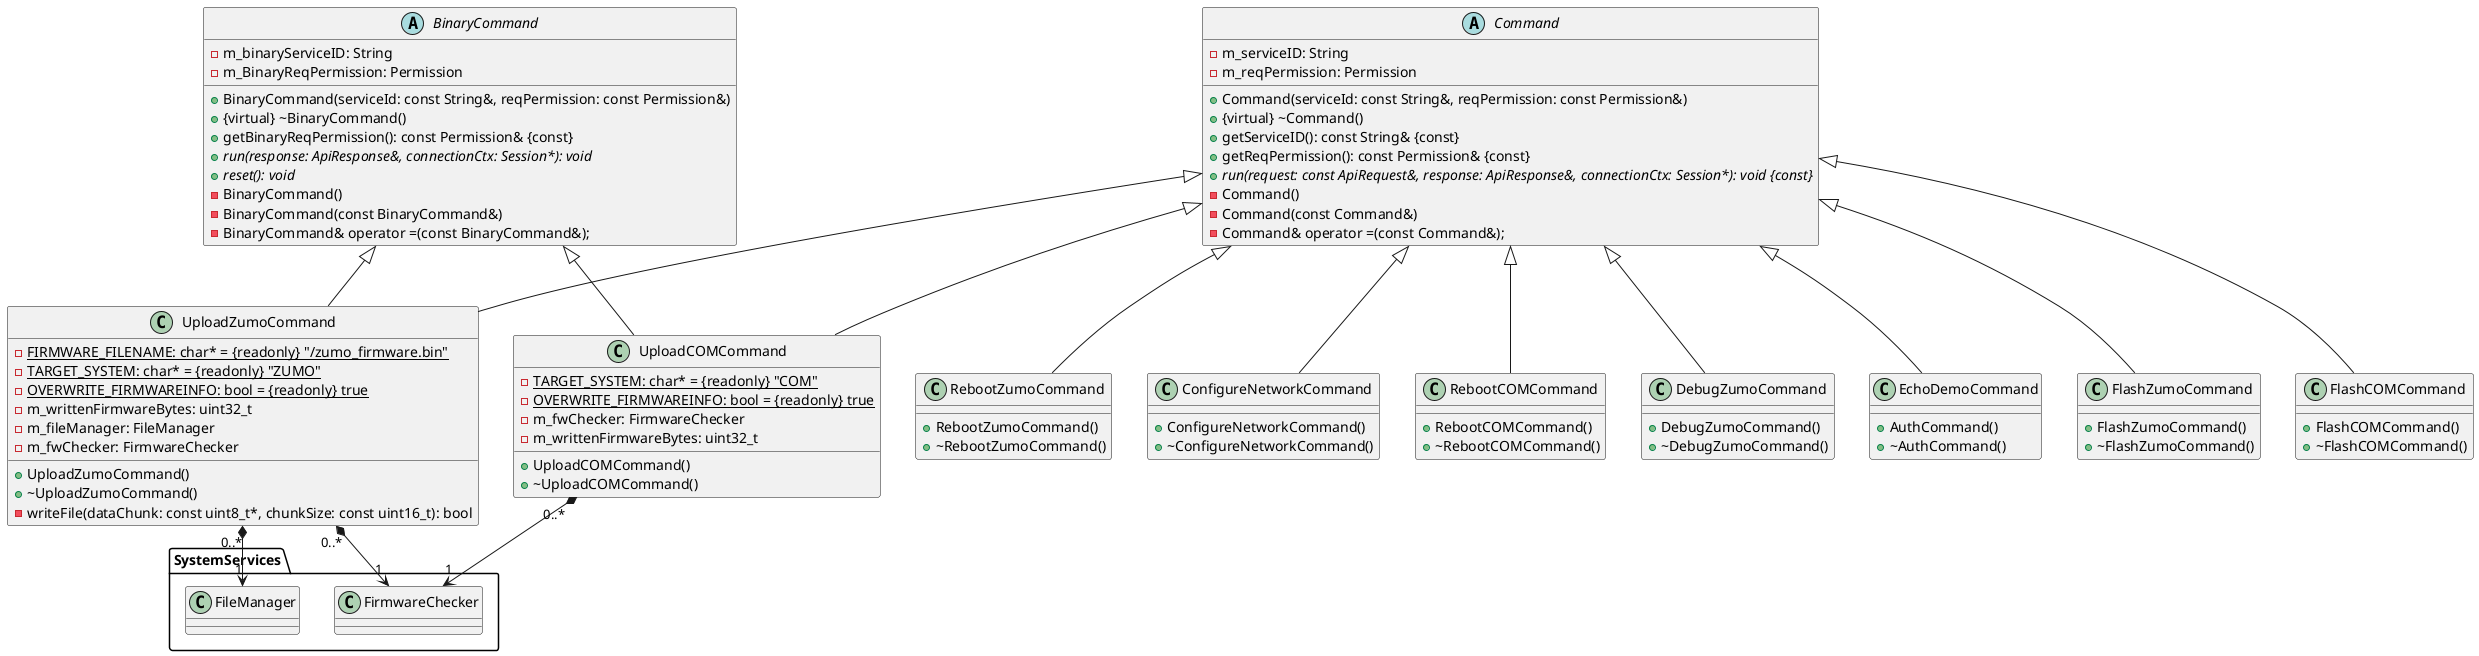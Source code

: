 @startuml


package SystemServices
{
    class FirmwareChecker
    class FileManager
}

abstract class Command
{
    - m_serviceID: String
    - m_reqPermission: Permission
    + Command(serviceId: const String&, reqPermission: const Permission&)
    + {virtual} ~Command()
    + getServiceID(): const String& {const}
    + getReqPermission(): const Permission& {const}
    + {abstract} run(request: const ApiRequest&, response: ApiResponse&, connectionCtx: Session*): void {const}
    - Command()
    - Command(const Command&)
    - Command& operator =(const Command&);
}

abstract class BinaryCommand
{
    - m_binaryServiceID: String
    - m_BinaryReqPermission: Permission
    + BinaryCommand(serviceId: const String&, reqPermission: const Permission&)
    + {virtual} ~BinaryCommand()
    + getBinaryReqPermission(): const Permission& {const}
    + {abstract} run(response: ApiResponse&, connectionCtx: Session*): void
    + {abstract} reset(): void
    - BinaryCommand()
    - BinaryCommand(const BinaryCommand&)
    - BinaryCommand& operator =(const BinaryCommand&);
}

class EchoDemoCommand
{
    + AuthCommand()
    + ~AuthCommand()
}
Command <|-down-EchoDemoCommand

class FlashZumoCommand
{
    + FlashZumoCommand()
    + ~FlashZumoCommand()
}
Command <|-down-FlashZumoCommand

class UploadZumoCommand
{
    - {static} FIRMWARE_FILENAME: char* = {readonly} "/zumo_firmware.bin"
    - {static} TARGET_SYSTEM: char* = {readonly} "ZUMO"
    - {static} OVERWRITE_FIRMWAREINFO: bool = {readonly} true
    - m_writtenFirmwareBytes: uint32_t
    - m_fileManager: FileManager
    - m_fwChecker: FirmwareChecker
    + UploadZumoCommand()
    + ~UploadZumoCommand()
    - writeFile(dataChunk: const uint8_t*, chunkSize: const uint16_t): bool
}
Command <|-down-UploadZumoCommand
BinaryCommand <|-down-UploadZumoCommand
UploadZumoCommand "0..*" *--> "1" FileManager
UploadZumoCommand "0..*" *--> "1" FirmwareChecker

class UploadCOMCommand
{
    - {static} TARGET_SYSTEM: char* = {readonly} "COM"
    - {static} OVERWRITE_FIRMWAREINFO: bool = {readonly} true
    - m_fwChecker: FirmwareChecker
    - m_writtenFirmwareBytes: uint32_t
    + UploadCOMCommand()
    + ~UploadCOMCommand()
}
Command <|-down-UploadCOMCommand
BinaryCommand <|-down-UploadCOMCommand
UploadCOMCommand "0..*" *--> "1" FirmwareChecker

class FlashCOMCommand
{
    + FlashCOMCommand()
    + ~FlashCOMCommand()
}
Command <|-down-FlashCOMCommand

class RebootZumoCommand
{
    + RebootZumoCommand()
    + ~RebootZumoCommand()

}
Command <|-down-RebootZumoCommand

class ConfigureNetworkCommand
{
    + ConfigureNetworkCommand()
    + ~ConfigureNetworkCommand()
}
Command <|-down-ConfigureNetworkCommand

class RebootCOMCommand
{
    + RebootCOMCommand()
    + ~RebootCOMCommand()
}
Command <|-down-RebootCOMCommand

class DebugZumoCommand
{
    + DebugZumoCommand()
    + ~DebugZumoCommand()
}
Command <|-down-DebugZumoCommand

@enduml
